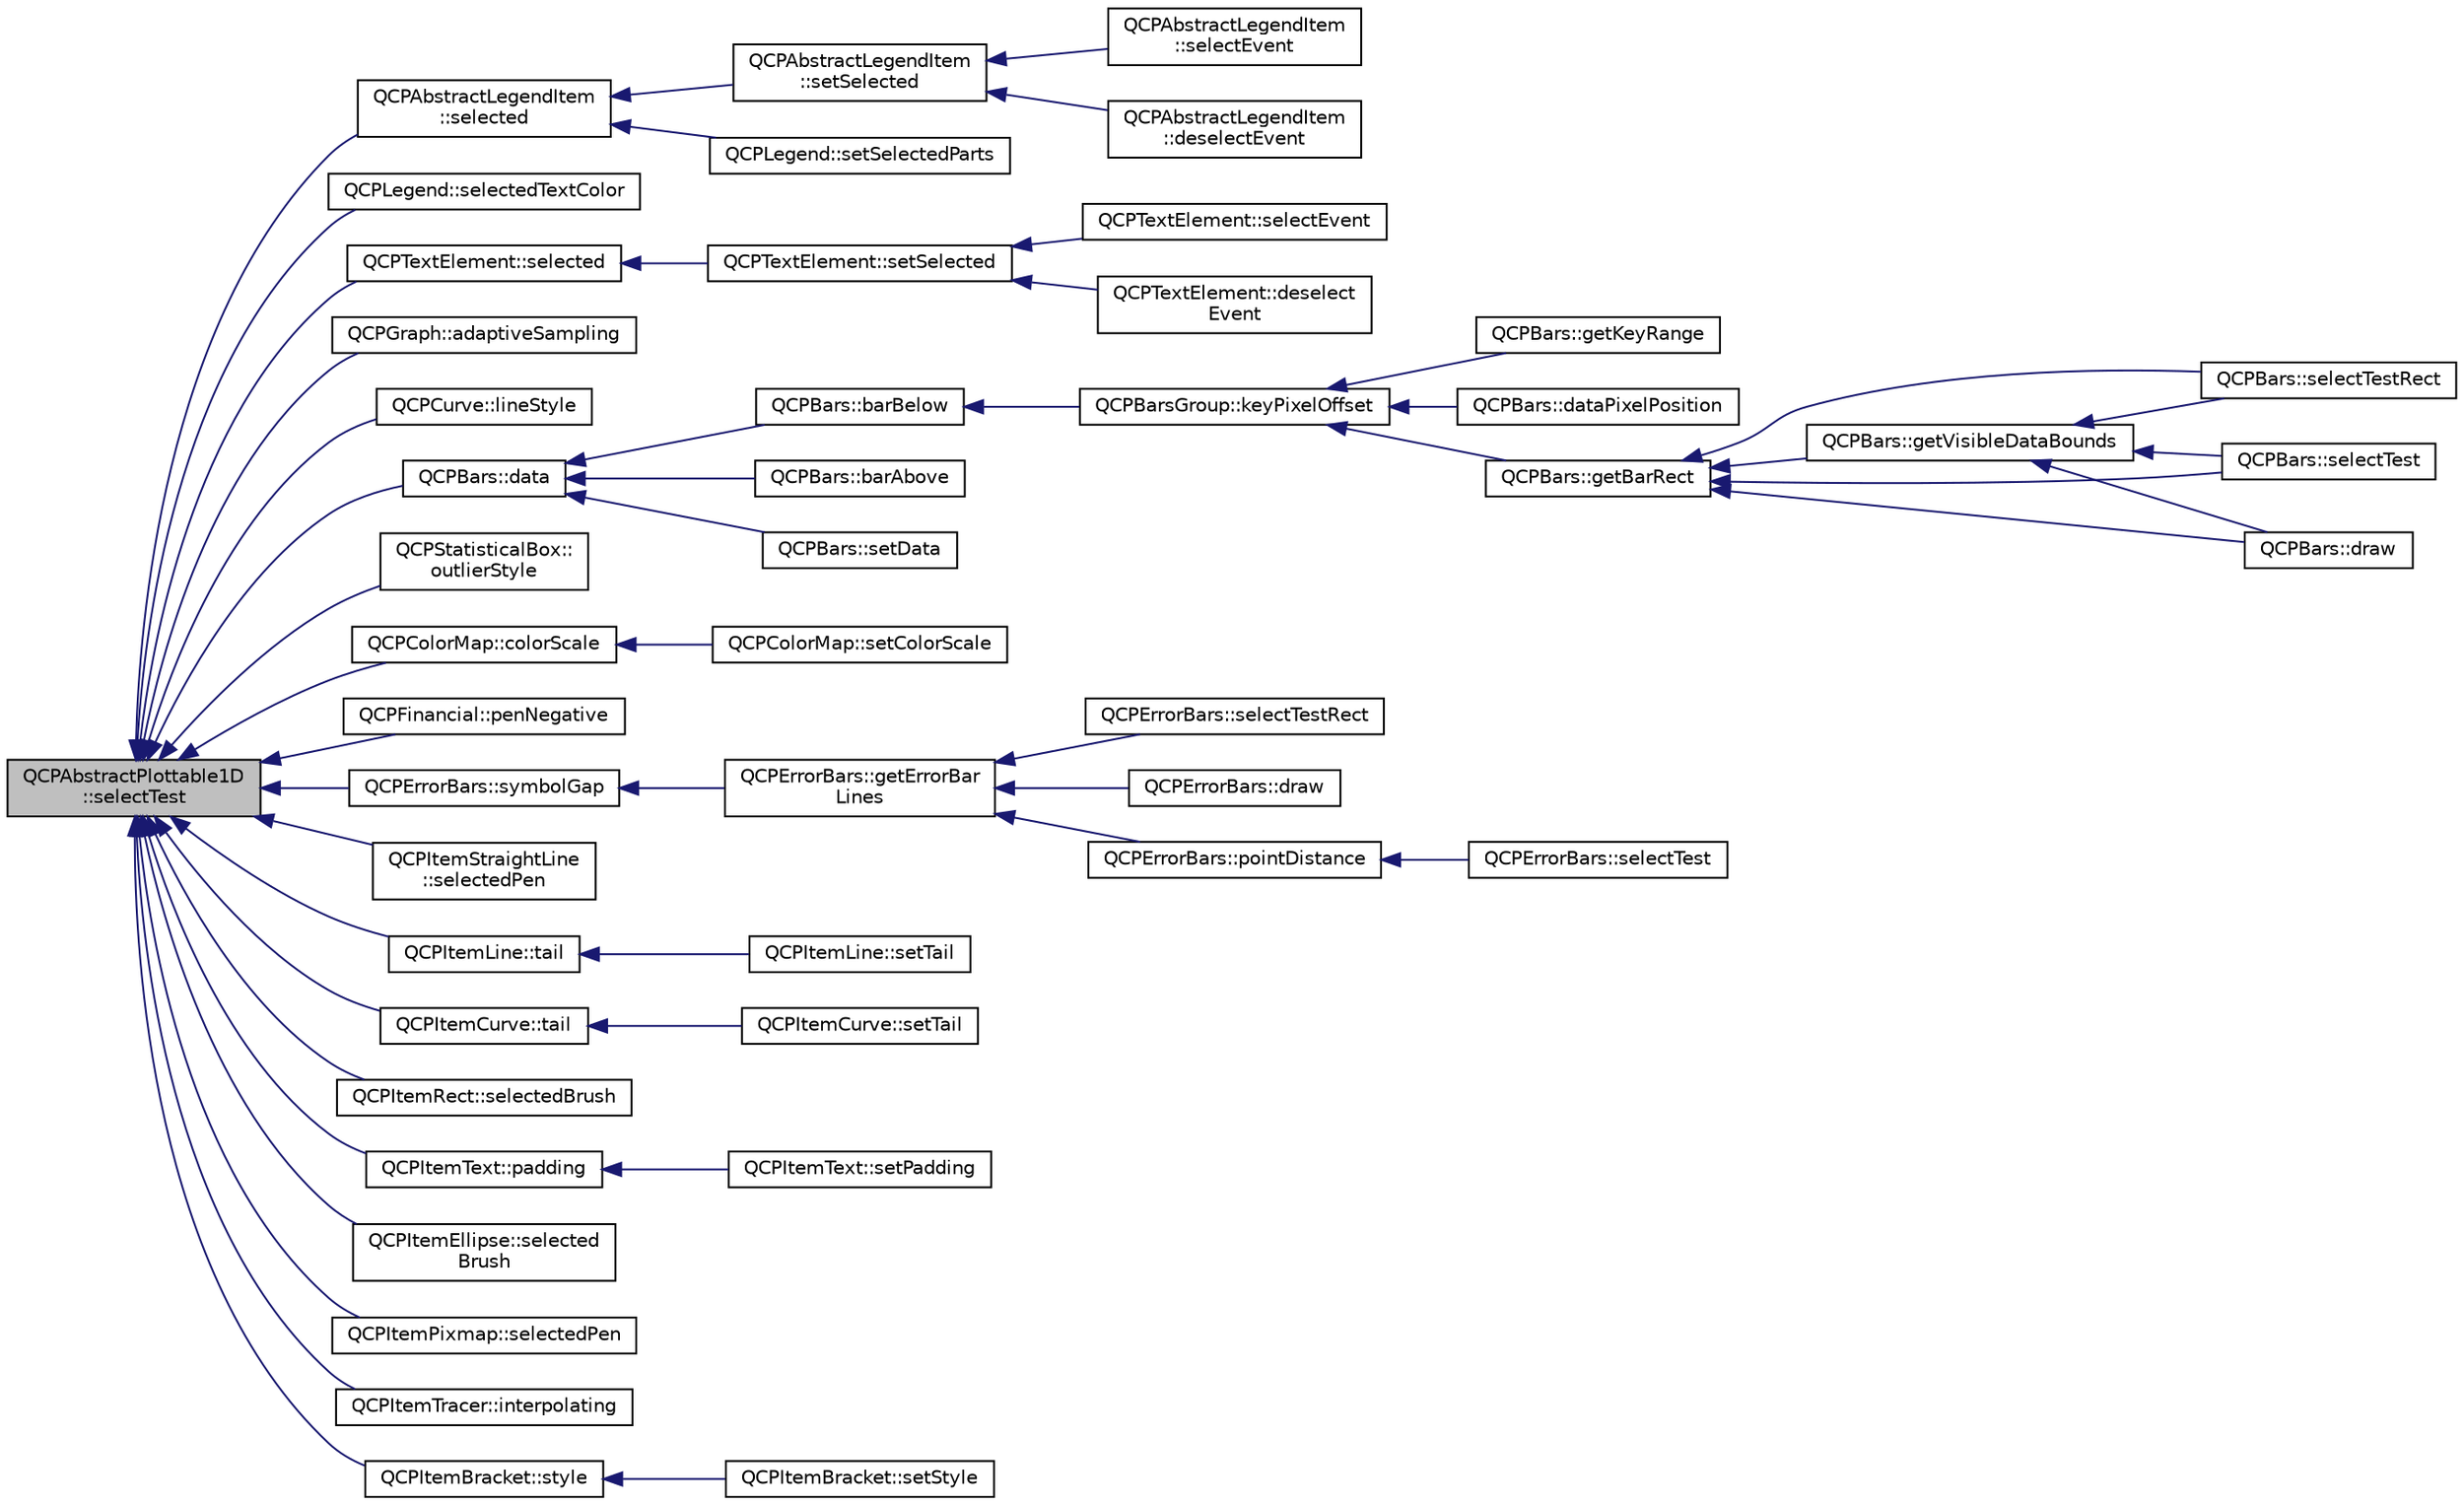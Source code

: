 digraph "QCPAbstractPlottable1D::selectTest"
{
  edge [fontname="Helvetica",fontsize="10",labelfontname="Helvetica",labelfontsize="10"];
  node [fontname="Helvetica",fontsize="10",shape=record];
  rankdir="LR";
  Node88 [label="QCPAbstractPlottable1D\l::selectTest",height=0.2,width=0.4,color="black", fillcolor="grey75", style="filled", fontcolor="black"];
  Node88 -> Node89 [dir="back",color="midnightblue",fontsize="10",style="solid",fontname="Helvetica"];
  Node89 [label="QCPAbstractLegendItem\l::selected",height=0.2,width=0.4,color="black", fillcolor="white", style="filled",URL="$class_q_c_p_abstract_legend_item.html#adf427dbb05d5f1a8e84c6abcb05becdf"];
  Node89 -> Node90 [dir="back",color="midnightblue",fontsize="10",style="solid",fontname="Helvetica"];
  Node90 [label="QCPAbstractLegendItem\l::setSelected",height=0.2,width=0.4,color="black", fillcolor="white", style="filled",URL="$class_q_c_p_abstract_legend_item.html#a6eed93b0ab99cb3eabb043fb08179c2b"];
  Node90 -> Node91 [dir="back",color="midnightblue",fontsize="10",style="solid",fontname="Helvetica"];
  Node91 [label="QCPAbstractLegendItem\l::selectEvent",height=0.2,width=0.4,color="black", fillcolor="white", style="filled",URL="$class_q_c_p_abstract_legend_item.html#a0081acfd8c4bb8ac4e9dcfe0f6c49b74"];
  Node90 -> Node92 [dir="back",color="midnightblue",fontsize="10",style="solid",fontname="Helvetica"];
  Node92 [label="QCPAbstractLegendItem\l::deselectEvent",height=0.2,width=0.4,color="black", fillcolor="white", style="filled",URL="$class_q_c_p_abstract_legend_item.html#aa1c0620558cc8e2a2e6fb7ab558f6097"];
  Node89 -> Node93 [dir="back",color="midnightblue",fontsize="10",style="solid",fontname="Helvetica"];
  Node93 [label="QCPLegend::setSelectedParts",height=0.2,width=0.4,color="black", fillcolor="white", style="filled",URL="$class_q_c_p_legend.html#a2aee309bb5c2a794b1987f3fc97f8ad8"];
  Node88 -> Node94 [dir="back",color="midnightblue",fontsize="10",style="solid",fontname="Helvetica"];
  Node94 [label="QCPLegend::selectedTextColor",height=0.2,width=0.4,color="black", fillcolor="white", style="filled",URL="$class_q_c_p_legend.html#ab9b469b27787bfb2ce6c8978a31821af"];
  Node88 -> Node95 [dir="back",color="midnightblue",fontsize="10",style="solid",fontname="Helvetica"];
  Node95 [label="QCPTextElement::selected",height=0.2,width=0.4,color="black", fillcolor="white", style="filled",URL="$class_q_c_p_text_element.html#a135d1ad0aa97a245b4247c3292ff551c"];
  Node95 -> Node96 [dir="back",color="midnightblue",fontsize="10",style="solid",fontname="Helvetica"];
  Node96 [label="QCPTextElement::setSelected",height=0.2,width=0.4,color="black", fillcolor="white", style="filled",URL="$class_q_c_p_text_element.html#aba5521f9fb22a5f3d2f09ab37d4a1751"];
  Node96 -> Node97 [dir="back",color="midnightblue",fontsize="10",style="solid",fontname="Helvetica"];
  Node97 [label="QCPTextElement::selectEvent",height=0.2,width=0.4,color="black", fillcolor="white", style="filled",URL="$class_q_c_p_text_element.html#a8d696ea82fa7bf743e01858039c03525"];
  Node96 -> Node98 [dir="back",color="midnightblue",fontsize="10",style="solid",fontname="Helvetica"];
  Node98 [label="QCPTextElement::deselect\lEvent",height=0.2,width=0.4,color="black", fillcolor="white", style="filled",URL="$class_q_c_p_text_element.html#a9a631a9deb9d82089a9d52de1744accf"];
  Node88 -> Node99 [dir="back",color="midnightblue",fontsize="10",style="solid",fontname="Helvetica"];
  Node99 [label="QCPGraph::adaptiveSampling",height=0.2,width=0.4,color="black", fillcolor="white", style="filled",URL="$class_q_c_p_graph.html#a1ba934b9621270b9a40fcdd2d9ba2adb"];
  Node88 -> Node100 [dir="back",color="midnightblue",fontsize="10",style="solid",fontname="Helvetica"];
  Node100 [label="QCPCurve::lineStyle",height=0.2,width=0.4,color="black", fillcolor="white", style="filled",URL="$class_q_c_p_curve.html#a06e3cf3f8f1add689254b3cda66e040e"];
  Node88 -> Node101 [dir="back",color="midnightblue",fontsize="10",style="solid",fontname="Helvetica"];
  Node101 [label="QCPBars::data",height=0.2,width=0.4,color="black", fillcolor="white", style="filled",URL="$class_q_c_p_bars.html#a7e373a534d82e18ed27b3fafd1f08fae"];
  Node101 -> Node102 [dir="back",color="midnightblue",fontsize="10",style="solid",fontname="Helvetica"];
  Node102 [label="QCPBars::barBelow",height=0.2,width=0.4,color="black", fillcolor="white", style="filled",URL="$class_q_c_p_bars.html#a1b58664864b141f45e02044a855b3213"];
  Node102 -> Node103 [dir="back",color="midnightblue",fontsize="10",style="solid",fontname="Helvetica"];
  Node103 [label="QCPBarsGroup::keyPixelOffset",height=0.2,width=0.4,color="black", fillcolor="white", style="filled",URL="$class_q_c_p_bars_group.html#a8e2ca6002e7bab49670144d048a2bcc9"];
  Node103 -> Node104 [dir="back",color="midnightblue",fontsize="10",style="solid",fontname="Helvetica"];
  Node104 [label="QCPBars::getKeyRange",height=0.2,width=0.4,color="black", fillcolor="white", style="filled",URL="$class_q_c_p_bars.html#ac5a3854774d9d9cd129b1eae1426de2d"];
  Node103 -> Node105 [dir="back",color="midnightblue",fontsize="10",style="solid",fontname="Helvetica"];
  Node105 [label="QCPBars::dataPixelPosition",height=0.2,width=0.4,color="black", fillcolor="white", style="filled",URL="$class_q_c_p_bars.html#a55cdaf565cd3384158d1f7f89533bc2d"];
  Node103 -> Node106 [dir="back",color="midnightblue",fontsize="10",style="solid",fontname="Helvetica"];
  Node106 [label="QCPBars::getBarRect",height=0.2,width=0.4,color="black", fillcolor="white", style="filled",URL="$class_q_c_p_bars.html#a01b87e38e5d5089d214646d2af7896ea"];
  Node106 -> Node107 [dir="back",color="midnightblue",fontsize="10",style="solid",fontname="Helvetica"];
  Node107 [label="QCPBars::selectTestRect",height=0.2,width=0.4,color="black", fillcolor="white", style="filled",URL="$class_q_c_p_bars.html#ab03bb6125c3e983b89d694f75ce6b3d5"];
  Node106 -> Node108 [dir="back",color="midnightblue",fontsize="10",style="solid",fontname="Helvetica"];
  Node108 [label="QCPBars::selectTest",height=0.2,width=0.4,color="black", fillcolor="white", style="filled",URL="$class_q_c_p_bars.html#a121f899c27af3186fe93dcd0eb98f49b"];
  Node106 -> Node109 [dir="back",color="midnightblue",fontsize="10",style="solid",fontname="Helvetica"];
  Node109 [label="QCPBars::draw",height=0.2,width=0.4,color="black", fillcolor="white", style="filled",URL="$class_q_c_p_bars.html#aa267c20650d55084c3f47cb2f8fac9dc"];
  Node106 -> Node110 [dir="back",color="midnightblue",fontsize="10",style="solid",fontname="Helvetica"];
  Node110 [label="QCPBars::getVisibleDataBounds",height=0.2,width=0.4,color="black", fillcolor="white", style="filled",URL="$class_q_c_p_bars.html#ac8b6b514a665a7bff4fb080413ba996a"];
  Node110 -> Node107 [dir="back",color="midnightblue",fontsize="10",style="solid",fontname="Helvetica"];
  Node110 -> Node108 [dir="back",color="midnightblue",fontsize="10",style="solid",fontname="Helvetica"];
  Node110 -> Node109 [dir="back",color="midnightblue",fontsize="10",style="solid",fontname="Helvetica"];
  Node101 -> Node111 [dir="back",color="midnightblue",fontsize="10",style="solid",fontname="Helvetica"];
  Node111 [label="QCPBars::barAbove",height=0.2,width=0.4,color="black", fillcolor="white", style="filled",URL="$class_q_c_p_bars.html#ab97f2acd9f6cb40d2cc3c33d278f0e78"];
  Node101 -> Node112 [dir="back",color="midnightblue",fontsize="10",style="solid",fontname="Helvetica"];
  Node112 [label="QCPBars::setData",height=0.2,width=0.4,color="black", fillcolor="white", style="filled",URL="$class_q_c_p_bars.html#a6dc562ec7120a8521e1061f2134367e4"];
  Node88 -> Node113 [dir="back",color="midnightblue",fontsize="10",style="solid",fontname="Helvetica"];
  Node113 [label="QCPStatisticalBox::\loutlierStyle",height=0.2,width=0.4,color="black", fillcolor="white", style="filled",URL="$class_q_c_p_statistical_box.html#aef92e38fcb8e5041a44c2e01886e3b66"];
  Node88 -> Node114 [dir="back",color="midnightblue",fontsize="10",style="solid",fontname="Helvetica"];
  Node114 [label="QCPColorMap::colorScale",height=0.2,width=0.4,color="black", fillcolor="white", style="filled",URL="$class_q_c_p_color_map.html#a9d37d08c467ac645b86fc71a3b151208"];
  Node114 -> Node115 [dir="back",color="midnightblue",fontsize="10",style="solid",fontname="Helvetica"];
  Node115 [label="QCPColorMap::setColorScale",height=0.2,width=0.4,color="black", fillcolor="white", style="filled",URL="$class_q_c_p_color_map.html#aa828921db364fe3c6af4619580ab85fd"];
  Node88 -> Node116 [dir="back",color="midnightblue",fontsize="10",style="solid",fontname="Helvetica"];
  Node116 [label="QCPFinancial::penNegative",height=0.2,width=0.4,color="black", fillcolor="white", style="filled",URL="$class_q_c_p_financial.html#a25d9a8f256e5ddcba56b6e2e7e968653"];
  Node88 -> Node117 [dir="back",color="midnightblue",fontsize="10",style="solid",fontname="Helvetica"];
  Node117 [label="QCPErrorBars::symbolGap",height=0.2,width=0.4,color="black", fillcolor="white", style="filled",URL="$class_q_c_p_error_bars.html#a2c969749fa0db565a42b80db9da5f388"];
  Node117 -> Node118 [dir="back",color="midnightblue",fontsize="10",style="solid",fontname="Helvetica"];
  Node118 [label="QCPErrorBars::getErrorBar\lLines",height=0.2,width=0.4,color="black", fillcolor="white", style="filled",URL="$class_q_c_p_error_bars.html#abeea5ff0d66732bbfc9b74869d8c552e"];
  Node118 -> Node119 [dir="back",color="midnightblue",fontsize="10",style="solid",fontname="Helvetica"];
  Node119 [label="QCPErrorBars::selectTestRect",height=0.2,width=0.4,color="black", fillcolor="white", style="filled",URL="$class_q_c_p_error_bars.html#ad7c727736599dfb173f0952082e1a5b6"];
  Node118 -> Node120 [dir="back",color="midnightblue",fontsize="10",style="solid",fontname="Helvetica"];
  Node120 [label="QCPErrorBars::draw",height=0.2,width=0.4,color="black", fillcolor="white", style="filled",URL="$class_q_c_p_error_bars.html#a801e85931372abf2a1034bfb2eac5cd2"];
  Node118 -> Node121 [dir="back",color="midnightblue",fontsize="10",style="solid",fontname="Helvetica"];
  Node121 [label="QCPErrorBars::pointDistance",height=0.2,width=0.4,color="black", fillcolor="white", style="filled",URL="$class_q_c_p_error_bars.html#a8e904076bad643f43af28b95f21c1b88"];
  Node121 -> Node122 [dir="back",color="midnightblue",fontsize="10",style="solid",fontname="Helvetica"];
  Node122 [label="QCPErrorBars::selectTest",height=0.2,width=0.4,color="black", fillcolor="white", style="filled",URL="$class_q_c_p_error_bars.html#ac1b6675ef43e32547a3cbcf7b7ac46ed"];
  Node88 -> Node123 [dir="back",color="midnightblue",fontsize="10",style="solid",fontname="Helvetica"];
  Node123 [label="QCPItemStraightLine\l::selectedPen",height=0.2,width=0.4,color="black", fillcolor="white", style="filled",URL="$class_q_c_p_item_straight_line.html#ae4a4607045b1d0594f89eee448a31ff9"];
  Node88 -> Node124 [dir="back",color="midnightblue",fontsize="10",style="solid",fontname="Helvetica"];
  Node124 [label="QCPItemLine::tail",height=0.2,width=0.4,color="black", fillcolor="white", style="filled",URL="$class_q_c_p_item_line.html#ac085d3939ec11d7a4d592dc2ed578360"];
  Node124 -> Node125 [dir="back",color="midnightblue",fontsize="10",style="solid",fontname="Helvetica"];
  Node125 [label="QCPItemLine::setTail",height=0.2,width=0.4,color="black", fillcolor="white", style="filled",URL="$class_q_c_p_item_line.html#ac264222c3297a7efe33df9345c811a5f"];
  Node88 -> Node126 [dir="back",color="midnightblue",fontsize="10",style="solid",fontname="Helvetica"];
  Node126 [label="QCPItemCurve::tail",height=0.2,width=0.4,color="black", fillcolor="white", style="filled",URL="$class_q_c_p_item_curve.html#aaef82aa581f6996444028027d6829acc"];
  Node126 -> Node127 [dir="back",color="midnightblue",fontsize="10",style="solid",fontname="Helvetica"];
  Node127 [label="QCPItemCurve::setTail",height=0.2,width=0.4,color="black", fillcolor="white", style="filled",URL="$class_q_c_p_item_curve.html#ac3488d8b1a6489c845dc5bff3ef71124"];
  Node88 -> Node128 [dir="back",color="midnightblue",fontsize="10",style="solid",fontname="Helvetica"];
  Node128 [label="QCPItemRect::selectedBrush",height=0.2,width=0.4,color="black", fillcolor="white", style="filled",URL="$class_q_c_p_item_rect.html#a2b0a6852bc92d716c7e811c90de2c1a9"];
  Node88 -> Node129 [dir="back",color="midnightblue",fontsize="10",style="solid",fontname="Helvetica"];
  Node129 [label="QCPItemText::padding",height=0.2,width=0.4,color="black", fillcolor="white", style="filled",URL="$class_q_c_p_item_text.html#a5a598618350b40446d031fa9dc15fba7"];
  Node129 -> Node130 [dir="back",color="midnightblue",fontsize="10",style="solid",fontname="Helvetica"];
  Node130 [label="QCPItemText::setPadding",height=0.2,width=0.4,color="black", fillcolor="white", style="filled",URL="$class_q_c_p_item_text.html#aeea8a3e01f135f9dd0bb08f51db66310"];
  Node88 -> Node131 [dir="back",color="midnightblue",fontsize="10",style="solid",fontname="Helvetica"];
  Node131 [label="QCPItemEllipse::selected\lBrush",height=0.2,width=0.4,color="black", fillcolor="white", style="filled",URL="$class_q_c_p_item_ellipse.html#afeda9d8e2e6da216a3c3366d87e80feb"];
  Node88 -> Node132 [dir="back",color="midnightblue",fontsize="10",style="solid",fontname="Helvetica"];
  Node132 [label="QCPItemPixmap::selectedPen",height=0.2,width=0.4,color="black", fillcolor="white", style="filled",URL="$class_q_c_p_item_pixmap.html#a23806a20efcb172f0309e18809dc49d8"];
  Node88 -> Node133 [dir="back",color="midnightblue",fontsize="10",style="solid",fontname="Helvetica"];
  Node133 [label="QCPItemTracer::interpolating",height=0.2,width=0.4,color="black", fillcolor="white", style="filled",URL="$class_q_c_p_item_tracer.html#ae9ab6d72e0a35e1769c0b5a9b58181f2"];
  Node88 -> Node134 [dir="back",color="midnightblue",fontsize="10",style="solid",fontname="Helvetica"];
  Node134 [label="QCPItemBracket::style",height=0.2,width=0.4,color="black", fillcolor="white", style="filled",URL="$class_q_c_p_item_bracket.html#a600ad8c0a3193cc2f335db6039f2932d"];
  Node134 -> Node135 [dir="back",color="midnightblue",fontsize="10",style="solid",fontname="Helvetica"];
  Node135 [label="QCPItemBracket::setStyle",height=0.2,width=0.4,color="black", fillcolor="white", style="filled",URL="$class_q_c_p_item_bracket.html#a612dffa2373422eef8754d690add3703"];
}
